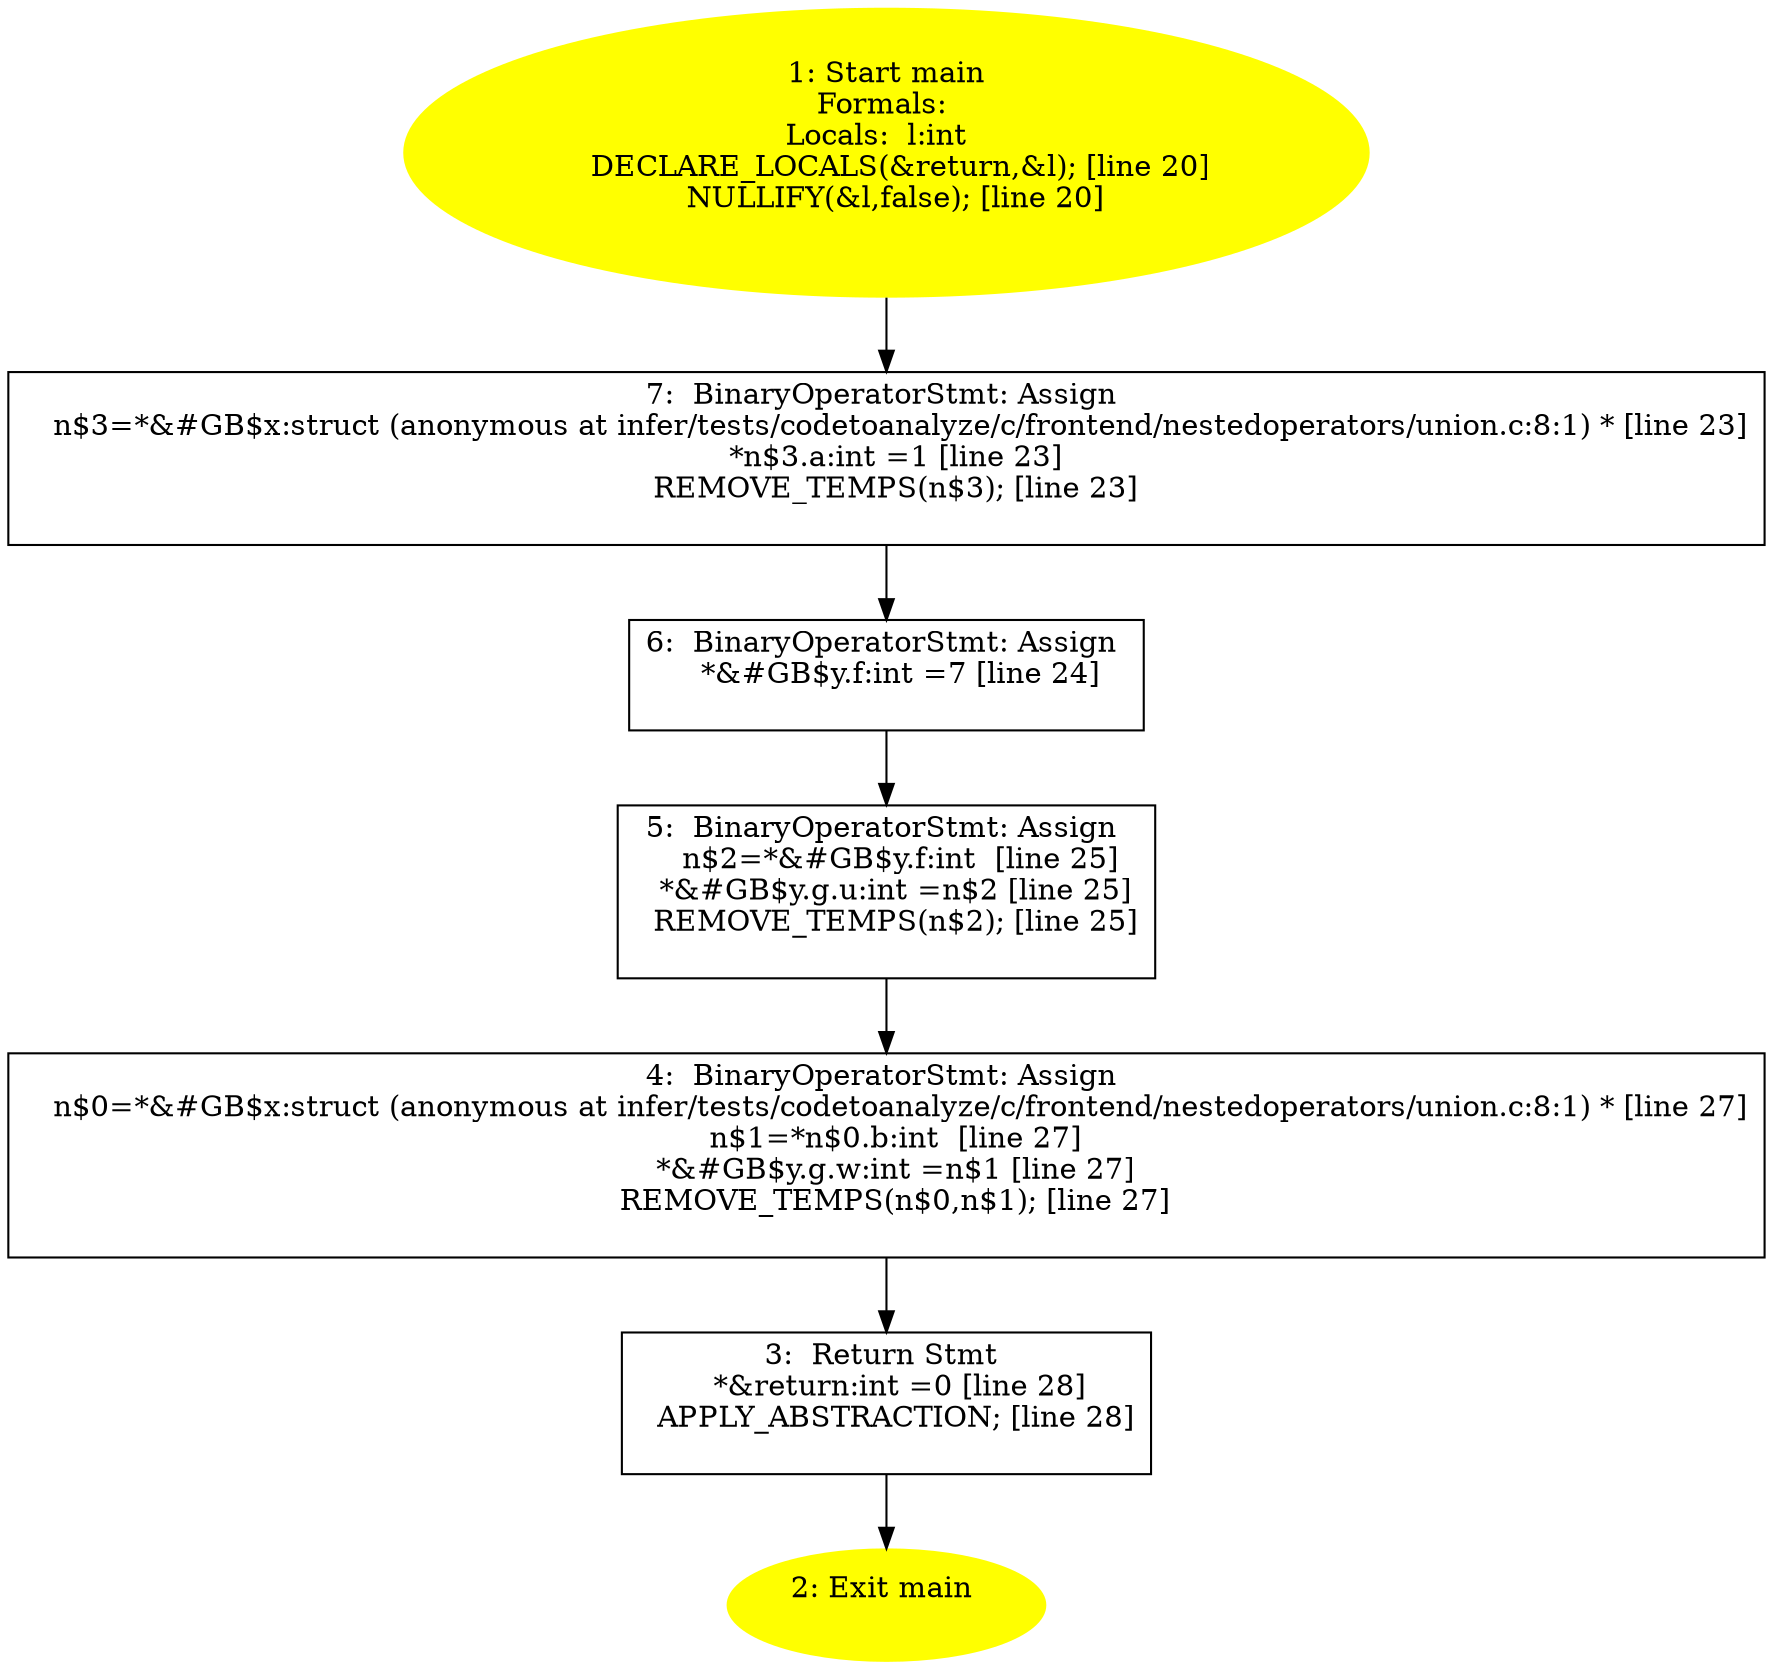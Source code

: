 digraph iCFG {
7 [label="7:  BinaryOperatorStmt: Assign \n   n$3=*&#GB$x:struct (anonymous at infer/tests/codetoanalyze/c/frontend/nestedoperators/union.c:8:1) * [line 23]\n  *n$3.a:int =1 [line 23]\n  REMOVE_TEMPS(n$3); [line 23]\n " shape="box"]
	

	 7 -> 6 ;
6 [label="6:  BinaryOperatorStmt: Assign \n   *&#GB$y.f:int =7 [line 24]\n " shape="box"]
	

	 6 -> 5 ;
5 [label="5:  BinaryOperatorStmt: Assign \n   n$2=*&#GB$y.f:int  [line 25]\n  *&#GB$y.g.u:int =n$2 [line 25]\n  REMOVE_TEMPS(n$2); [line 25]\n " shape="box"]
	

	 5 -> 4 ;
4 [label="4:  BinaryOperatorStmt: Assign \n   n$0=*&#GB$x:struct (anonymous at infer/tests/codetoanalyze/c/frontend/nestedoperators/union.c:8:1) * [line 27]\n  n$1=*n$0.b:int  [line 27]\n  *&#GB$y.g.w:int =n$1 [line 27]\n  REMOVE_TEMPS(n$0,n$1); [line 27]\n " shape="box"]
	

	 4 -> 3 ;
3 [label="3:  Return Stmt \n   *&return:int =0 [line 28]\n  APPLY_ABSTRACTION; [line 28]\n " shape="box"]
	

	 3 -> 2 ;
2 [label="2: Exit main \n  " color=yellow style=filled]
	

1 [label="1: Start main\nFormals: \nLocals:  l:int  \n   DECLARE_LOCALS(&return,&l); [line 20]\n  NULLIFY(&l,false); [line 20]\n " color=yellow style=filled]
	

	 1 -> 7 ;
}
